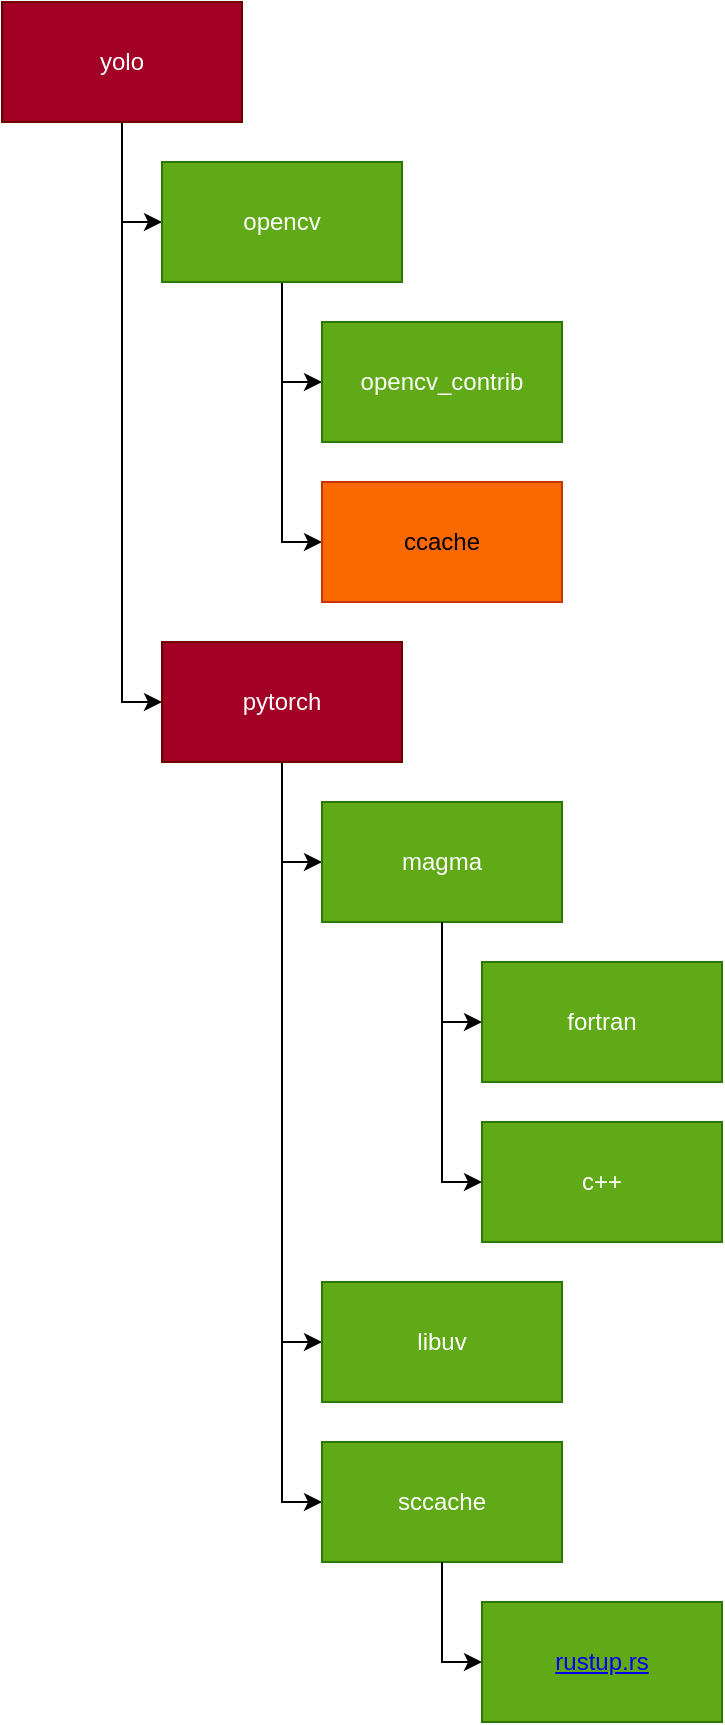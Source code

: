 <mxfile>
    <diagram id="LlgLMawaVgaMvmb_7Ofx" name="Page-1">
        <mxGraphModel dx="1016" dy="510" grid="1" gridSize="10" guides="1" tooltips="1" connect="1" arrows="1" fold="1" page="1" pageScale="1" pageWidth="850" pageHeight="1100" math="0" shadow="0">
            <root>
                <mxCell id="0"/>
                <mxCell id="1" parent="0"/>
                <mxCell id="4" style="html=1;entryX=0;entryY=0.5;entryDx=0;entryDy=0;strokeColor=default;rounded=0;edgeStyle=orthogonalEdgeStyle;" parent="1" source="2" target="3" edge="1">
                    <mxGeometry relative="1" as="geometry"/>
                </mxCell>
                <mxCell id="11" style="edgeStyle=orthogonalEdgeStyle;rounded=0;html=1;entryX=0;entryY=0.5;entryDx=0;entryDy=0;strokeColor=default;" parent="1" source="2" target="10" edge="1">
                    <mxGeometry relative="1" as="geometry"/>
                </mxCell>
                <mxCell id="2" value="yolo&lt;br&gt;" style="rounded=0;whiteSpace=wrap;html=1;fillColor=#a20025;fontColor=#ffffff;strokeColor=#6F0000;" parent="1" vertex="1">
                    <mxGeometry x="40" y="20" width="120" height="60" as="geometry"/>
                </mxCell>
                <mxCell id="7" style="edgeStyle=orthogonalEdgeStyle;rounded=0;html=1;entryX=0;entryY=0.5;entryDx=0;entryDy=0;strokeColor=default;" parent="1" source="3" target="6" edge="1">
                    <mxGeometry relative="1" as="geometry"/>
                </mxCell>
                <mxCell id="9" style="edgeStyle=orthogonalEdgeStyle;rounded=0;html=1;entryX=0;entryY=0.5;entryDx=0;entryDy=0;strokeColor=default;" parent="1" source="3" target="8" edge="1">
                    <mxGeometry relative="1" as="geometry"/>
                </mxCell>
                <mxCell id="3" value="opencv&lt;br&gt;" style="rounded=0;whiteSpace=wrap;html=1;fillColor=#60a917;fontColor=#ffffff;strokeColor=#2D7600;" parent="1" vertex="1">
                    <mxGeometry x="120" y="100" width="120" height="60" as="geometry"/>
                </mxCell>
                <mxCell id="6" value="opencv_contrib&lt;br&gt;" style="rounded=0;whiteSpace=wrap;html=1;fillColor=#60a917;fontColor=#ffffff;strokeColor=#2D7600;" parent="1" vertex="1">
                    <mxGeometry x="200" y="180" width="120" height="60" as="geometry"/>
                </mxCell>
                <mxCell id="8" value="ccache" style="rounded=0;whiteSpace=wrap;html=1;fillColor=#fa6800;fontColor=#000000;strokeColor=#C73500;" parent="1" vertex="1">
                    <mxGeometry x="200" y="260" width="120" height="60" as="geometry"/>
                </mxCell>
                <mxCell id="16" style="edgeStyle=orthogonalEdgeStyle;html=1;entryX=0;entryY=0.5;entryDx=0;entryDy=0;rounded=0;" parent="1" source="10" target="43" edge="1">
                    <mxGeometry relative="1" as="geometry">
                        <mxPoint x="200" y="450" as="targetPoint"/>
                    </mxGeometry>
                </mxCell>
                <mxCell id="18" style="edgeStyle=orthogonalEdgeStyle;rounded=0;html=1;entryX=0;entryY=0.5;entryDx=0;entryDy=0;" parent="1" source="10" target="17" edge="1">
                    <mxGeometry relative="1" as="geometry"/>
                </mxCell>
                <mxCell id="58" style="edgeStyle=orthogonalEdgeStyle;rounded=0;html=1;entryX=0;entryY=0.5;entryDx=0;entryDy=0;" parent="1" source="10" target="36" edge="1">
                    <mxGeometry relative="1" as="geometry"/>
                </mxCell>
                <mxCell id="10" value="pytorch&lt;br&gt;" style="rounded=0;whiteSpace=wrap;html=1;fillColor=#a20025;fontColor=#ffffff;strokeColor=#6F0000;" parent="1" vertex="1">
                    <mxGeometry x="120" y="340" width="120" height="60" as="geometry"/>
                </mxCell>
                <mxCell id="17" value="libuv" style="rounded=0;whiteSpace=wrap;html=1;fillColor=#60a917;fontColor=#ffffff;strokeColor=#2D7600;" parent="1" vertex="1">
                    <mxGeometry x="200" y="660" width="120" height="60" as="geometry"/>
                </mxCell>
                <mxCell id="53" value="" style="group;" parent="1" vertex="1" connectable="0">
                    <mxGeometry x="200" y="420" width="200" height="220" as="geometry"/>
                </mxCell>
                <mxCell id="43" value="magma" style="whiteSpace=wrap;html=1;fillColor=#60a917;strokeColor=#2D7600;fontColor=#ffffff;rounded=0;" parent="53" vertex="1">
                    <mxGeometry width="120" height="60" as="geometry"/>
                </mxCell>
                <UserObject label="fortran" link="https://www.intel.com/content/www/us/en/developer/articles/tool/oneapi-standalone-components.html#fortran" id="46">
                    <mxCell style="whiteSpace=wrap;html=1;fillColor=#60a917;strokeColor=#2D7600;fontColor=#ffffff;rounded=0;" parent="53" vertex="1">
                        <mxGeometry x="80" y="80" width="120" height="60" as="geometry"/>
                    </mxCell>
                </UserObject>
                <mxCell id="47" value="" style="edgeStyle=orthogonalEdgeStyle;rounded=0;html=1;fontColor=#FFFFFF;entryX=0;entryY=0.5;entryDx=0;entryDy=0;" parent="53" source="43" target="46" edge="1">
                    <mxGeometry relative="1" as="geometry"/>
                </mxCell>
                <UserObject label="c++" link="https://www.intel.com/content/www/us/en/developer/articles/tool/oneapi-standalone-components.html#dpcpp-cpp" id="51">
                    <mxCell style="whiteSpace=wrap;html=1;fillColor=#60a917;strokeColor=#2D7600;fontColor=#ffffff;rounded=0;" parent="53" vertex="1">
                        <mxGeometry x="80" y="160" width="120" height="60" as="geometry"/>
                    </mxCell>
                </UserObject>
                <mxCell id="52" value="" style="edgeStyle=orthogonalEdgeStyle;rounded=0;html=1;fontColor=#FFFFFF;entryX=0;entryY=0.5;entryDx=0;entryDy=0;" parent="53" source="43" target="51" edge="1">
                    <mxGeometry relative="1" as="geometry"/>
                </mxCell>
                <mxCell id="55" value="" style="group" parent="1" vertex="1" connectable="0">
                    <mxGeometry x="200" y="740" width="200" height="140" as="geometry"/>
                </mxCell>
                <mxCell id="36" value="sccache&lt;br&gt;" style="whiteSpace=wrap;html=1;fillColor=#60a917;strokeColor=#2D7600;fontColor=#ffffff;rounded=0;" parent="55" vertex="1">
                    <mxGeometry width="120" height="60" as="geometry"/>
                </mxCell>
                <mxCell id="39" value="&lt;a href=&quot;https://rustup.rs/&quot;&gt;rustup.rs&lt;/a&gt;" style="whiteSpace=wrap;html=1;fillColor=#60a917;strokeColor=#2D7600;fontColor=#ffffff;rounded=0;" parent="55" vertex="1">
                    <mxGeometry x="80" y="80" width="120" height="60" as="geometry"/>
                </mxCell>
                <mxCell id="41" style="edgeStyle=orthogonalEdgeStyle;rounded=0;html=1;entryX=0;entryY=0.5;entryDx=0;entryDy=0;" parent="55" source="36" target="39" edge="1">
                    <mxGeometry relative="1" as="geometry"/>
                </mxCell>
            </root>
        </mxGraphModel>
    </diagram>
</mxfile>